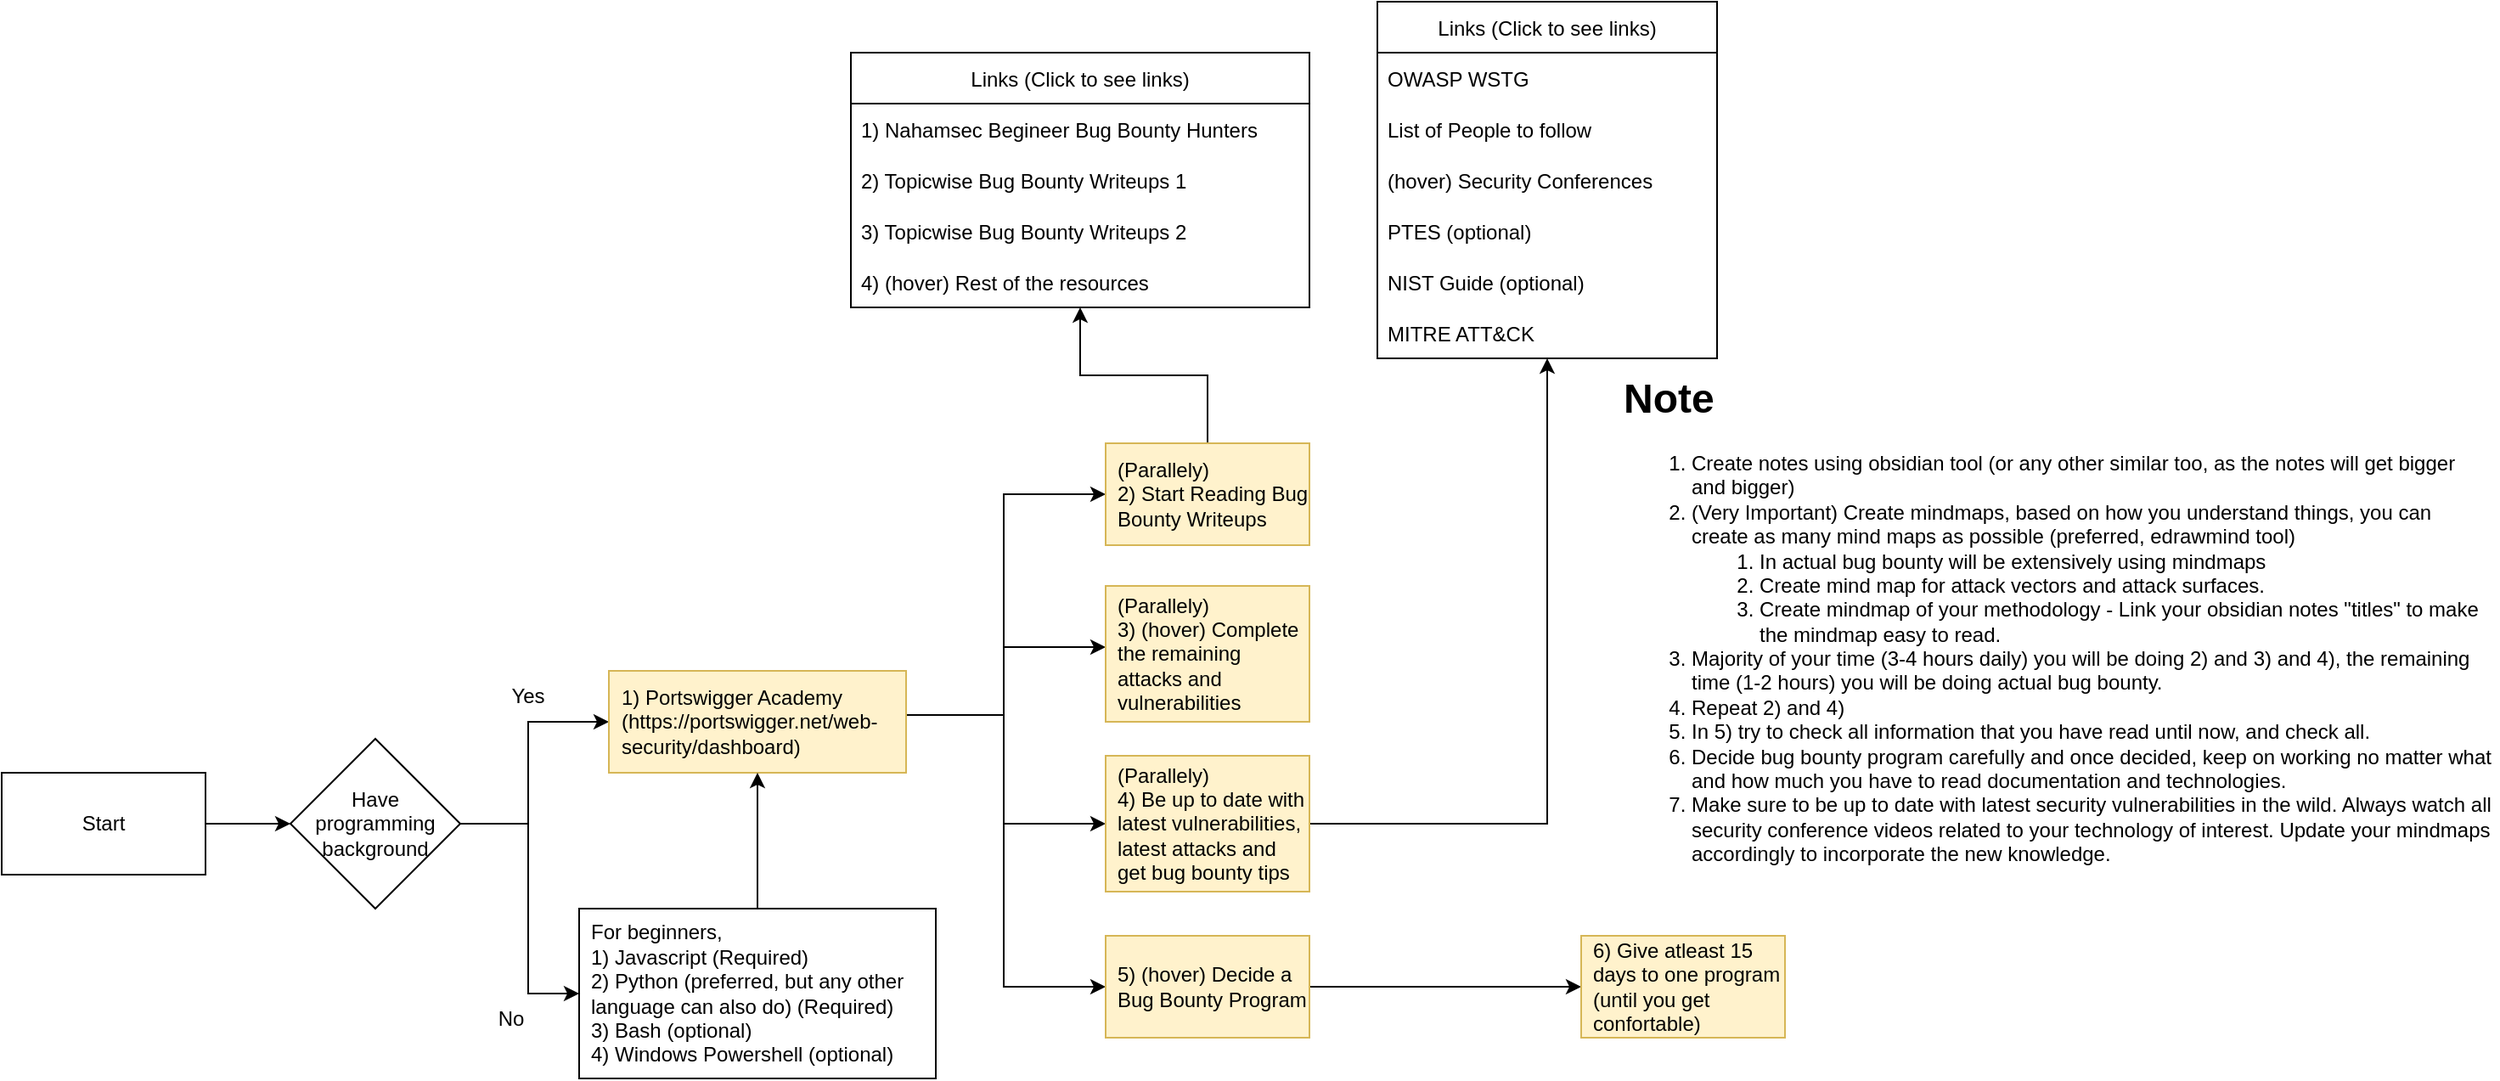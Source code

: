 <mxfile version="16.1.2" type="device"><diagram id="ZikHR3m95qK9YOb5Ooth" name="Page-1"><mxGraphModel dx="776" dy="1236" grid="0" gridSize="10" guides="1" tooltips="1" connect="1" arrows="1" fold="1" page="0" pageScale="1" pageWidth="850" pageHeight="1100" math="0" shadow="0"><root><mxCell id="0"/><mxCell id="1" parent="0"/><mxCell id="Xof230OjBOCpJgYOQFSc-5" value="" style="edgeStyle=orthogonalEdgeStyle;rounded=0;orthogonalLoop=1;jettySize=auto;html=1;" parent="1" source="Xof230OjBOCpJgYOQFSc-1" target="Xof230OjBOCpJgYOQFSc-4" edge="1"><mxGeometry relative="1" as="geometry"/></mxCell><mxCell id="Xof230OjBOCpJgYOQFSc-1" value="Start" style="rounded=0;whiteSpace=wrap;html=1;" parent="1" vertex="1"><mxGeometry x="30" y="474" width="120" height="60" as="geometry"/></mxCell><mxCell id="Xof230OjBOCpJgYOQFSc-11" value="" style="edgeStyle=orthogonalEdgeStyle;rounded=0;orthogonalLoop=1;jettySize=auto;html=1;" parent="1" source="Xof230OjBOCpJgYOQFSc-4" target="Xof230OjBOCpJgYOQFSc-10" edge="1"><mxGeometry relative="1" as="geometry"><Array as="points"><mxPoint x="340" y="504"/><mxPoint x="340" y="444"/></Array></mxGeometry></mxCell><mxCell id="Xof230OjBOCpJgYOQFSc-13" value="" style="edgeStyle=orthogonalEdgeStyle;rounded=0;orthogonalLoop=1;jettySize=auto;html=1;" parent="1" source="Xof230OjBOCpJgYOQFSc-4" target="Xof230OjBOCpJgYOQFSc-12" edge="1"><mxGeometry relative="1" as="geometry"><Array as="points"><mxPoint x="340" y="504"/><mxPoint x="340" y="604"/></Array></mxGeometry></mxCell><mxCell id="Xof230OjBOCpJgYOQFSc-4" value="Have programming background" style="rhombus;whiteSpace=wrap;html=1;rounded=0;" parent="1" vertex="1"><mxGeometry x="200" y="454" width="100" height="100" as="geometry"/></mxCell><mxCell id="Xof230OjBOCpJgYOQFSc-21" value="" style="edgeStyle=orthogonalEdgeStyle;rounded=0;orthogonalLoop=1;jettySize=auto;html=1;" parent="1" source="Xof230OjBOCpJgYOQFSc-10" target="Xof230OjBOCpJgYOQFSc-20" edge="1"><mxGeometry relative="1" as="geometry"><Array as="points"><mxPoint x="620" y="440"/><mxPoint x="620" y="310"/></Array></mxGeometry></mxCell><mxCell id="Xof230OjBOCpJgYOQFSc-31" value="" style="edgeStyle=orthogonalEdgeStyle;rounded=0;orthogonalLoop=1;jettySize=auto;html=1;entryX=0;entryY=0.5;entryDx=0;entryDy=0;" parent="1" source="Xof230OjBOCpJgYOQFSc-10" target="Xof230OjBOCpJgYOQFSc-30" edge="1"><mxGeometry relative="1" as="geometry"><Array as="points"><mxPoint x="620" y="440"/><mxPoint x="620" y="504"/><mxPoint x="680" y="504"/></Array></mxGeometry></mxCell><mxCell id="Xof230OjBOCpJgYOQFSc-41" value="" style="edgeStyle=orthogonalEdgeStyle;rounded=0;orthogonalLoop=1;jettySize=auto;html=1;" parent="1" source="Xof230OjBOCpJgYOQFSc-10" target="Xof230OjBOCpJgYOQFSc-40" edge="1"><mxGeometry relative="1" as="geometry"><Array as="points"><mxPoint x="620" y="440"/><mxPoint x="620" y="600"/></Array></mxGeometry></mxCell><mxCell id="Xof230OjBOCpJgYOQFSc-46" value="" style="edgeStyle=orthogonalEdgeStyle;rounded=0;orthogonalLoop=1;jettySize=auto;html=1;" parent="1" source="Xof230OjBOCpJgYOQFSc-10" target="Xof230OjBOCpJgYOQFSc-45" edge="1"><mxGeometry relative="1" as="geometry"><Array as="points"><mxPoint x="620" y="440"/><mxPoint x="620" y="400"/></Array></mxGeometry></mxCell><mxCell id="Xof230OjBOCpJgYOQFSc-10" value="1) Portswigger Academy&lt;br&gt;(https://portswigger.net/web-security/dashboard)" style="whiteSpace=wrap;html=1;rounded=0;fillColor=#fff2cc;strokeColor=#d6b656;align=left;spacingLeft=5;" parent="1" vertex="1"><mxGeometry x="387.5" y="414" width="175" height="60" as="geometry"/></mxCell><mxCell id="Xof230OjBOCpJgYOQFSc-19" style="edgeStyle=orthogonalEdgeStyle;rounded=0;orthogonalLoop=1;jettySize=auto;html=1;entryX=0.5;entryY=1;entryDx=0;entryDy=0;" parent="1" source="Xof230OjBOCpJgYOQFSc-12" target="Xof230OjBOCpJgYOQFSc-10" edge="1"><mxGeometry relative="1" as="geometry"/></mxCell><mxCell id="Xof230OjBOCpJgYOQFSc-12" value="&lt;span&gt;For beginners,&lt;/span&gt;&lt;br&gt;&lt;span&gt;1) Javascript (Required)&lt;/span&gt;&lt;br&gt;&lt;span&gt;2) Python (preferred, but any other language can also do) (Required)&lt;/span&gt;&lt;br&gt;&lt;span&gt;3) Bash (optional)&lt;/span&gt;&lt;br&gt;&lt;span&gt;4) Windows Powershell (optional)&lt;/span&gt;" style="whiteSpace=wrap;html=1;rounded=0;align=left;spacingLeft=5;" parent="1" vertex="1"><mxGeometry x="370" y="554" width="210" height="100" as="geometry"/></mxCell><mxCell id="Xof230OjBOCpJgYOQFSc-14" value="Yes" style="text;html=1;strokeColor=none;fillColor=none;align=center;verticalAlign=middle;whiteSpace=wrap;rounded=0;" parent="1" vertex="1"><mxGeometry x="310" y="414" width="60" height="30" as="geometry"/></mxCell><mxCell id="Xof230OjBOCpJgYOQFSc-15" value="No" style="text;html=1;strokeColor=none;fillColor=none;align=center;verticalAlign=middle;whiteSpace=wrap;rounded=0;" parent="1" vertex="1"><mxGeometry x="300" y="604" width="60" height="30" as="geometry"/></mxCell><mxCell id="Xof230OjBOCpJgYOQFSc-33" style="edgeStyle=orthogonalEdgeStyle;rounded=0;orthogonalLoop=1;jettySize=auto;html=1;" parent="1" source="Xof230OjBOCpJgYOQFSc-20" target="Xof230OjBOCpJgYOQFSc-23" edge="1"><mxGeometry relative="1" as="geometry"><Array as="points"><mxPoint x="740" y="240"/><mxPoint x="665" y="240"/></Array></mxGeometry></mxCell><mxCell id="Xof230OjBOCpJgYOQFSc-20" value="(Parallely)&lt;br&gt;2) Start Reading Bug Bounty Writeups" style="whiteSpace=wrap;html=1;fillColor=#fff2cc;strokeColor=#d6b656;rounded=0;align=left;spacingLeft=5;" parent="1" vertex="1"><mxGeometry x="680" y="280" width="120" height="60" as="geometry"/></mxCell><mxCell id="Xof230OjBOCpJgYOQFSc-23" value="Links (Click to see links)" style="swimlane;fontStyle=0;childLayout=stackLayout;horizontal=1;startSize=30;horizontalStack=0;resizeParent=1;resizeParentMax=0;resizeLast=0;collapsible=1;marginBottom=0;" parent="1" vertex="1"><mxGeometry x="530" y="50" width="270" height="150" as="geometry"/></mxCell><UserObject label="1) Nahamsec Begineer Bug Bounty Hunters  " link="https://github.com/nahamsec/Resources-for-Beginner-Bug-Bounty-Hunters/tree/master/assets" linkTarget="_blank" id="Xof230OjBOCpJgYOQFSc-24"><mxCell style="text;strokeColor=none;fillColor=none;align=left;verticalAlign=middle;spacingLeft=4;spacingRight=4;overflow=hidden;points=[[0,0.5],[1,0.5]];portConstraint=eastwest;rotatable=0;" parent="Xof230OjBOCpJgYOQFSc-23" vertex="1"><mxGeometry y="30" width="270" height="30" as="geometry"/></mxCell></UserObject><UserObject label="2) Topicwise Bug Bounty Writeups 1" link="https://github.com/devanshbatham/Awesome-Bugbounty-Writeups" linkTarget="_blank" id="Xof230OjBOCpJgYOQFSc-25"><mxCell style="text;strokeColor=none;fillColor=none;align=left;verticalAlign=middle;spacingLeft=4;spacingRight=4;overflow=hidden;points=[[0,0.5],[1,0.5]];portConstraint=eastwest;rotatable=0;" parent="Xof230OjBOCpJgYOQFSc-23" vertex="1"><mxGeometry y="60" width="270" height="30" as="geometry"/></mxCell></UserObject><UserObject label="3) Topicwise Bug Bounty Writeups 2" link="https://www.bugbountyhunting.com/" id="Xof230OjBOCpJgYOQFSc-26"><mxCell style="text;strokeColor=none;fillColor=none;align=left;verticalAlign=middle;spacingLeft=4;spacingRight=4;overflow=hidden;points=[[0,0.5],[1,0.5]];portConstraint=eastwest;rotatable=0;" parent="Xof230OjBOCpJgYOQFSc-23" vertex="1"><mxGeometry y="90" width="270" height="30" as="geometry"/></mxCell></UserObject><object label="4) (hover) Rest of the resources" one="https://infosecwriteups.com/" tow="https://www.youtube.com/c/BugBountyReportsExplained/videos" three="https://pequalsnp-team.github.io/" id="Xof230OjBOCpJgYOQFSc-39"><mxCell style="text;strokeColor=none;fillColor=none;align=left;verticalAlign=middle;spacingLeft=4;spacingRight=4;overflow=hidden;points=[[0,0.5],[1,0.5]];portConstraint=eastwest;rotatable=0;" parent="Xof230OjBOCpJgYOQFSc-23" vertex="1"><mxGeometry y="120" width="270" height="30" as="geometry"/></mxCell></object><mxCell id="Xof230OjBOCpJgYOQFSc-47" style="edgeStyle=orthogonalEdgeStyle;rounded=0;orthogonalLoop=1;jettySize=auto;html=1;" parent="1" source="Xof230OjBOCpJgYOQFSc-30" target="Xof230OjBOCpJgYOQFSc-34" edge="1"><mxGeometry relative="1" as="geometry"/></mxCell><mxCell id="Xof230OjBOCpJgYOQFSc-30" value="(Parallely)&lt;br&gt;4) Be up to date with latest vulnerabilities, latest attacks and get bug bounty tips" style="whiteSpace=wrap;html=1;align=left;fillColor=#fff2cc;strokeColor=#d6b656;rounded=0;spacingLeft=5;" parent="1" vertex="1"><mxGeometry x="680" y="464" width="120" height="80" as="geometry"/></mxCell><mxCell id="Xof230OjBOCpJgYOQFSc-34" value="Links (Click to see links)" style="swimlane;fontStyle=0;childLayout=stackLayout;horizontal=1;startSize=30;horizontalStack=0;resizeParent=1;resizeParentMax=0;resizeLast=0;collapsible=1;marginBottom=0;" parent="1" vertex="1"><mxGeometry x="840" y="20" width="200" height="210" as="geometry"/></mxCell><UserObject label="OWASP WSTG" link="https://owasp.org/www-project-web-security-testing-guide/latest/" linkTarget="_blank" id="Xof230OjBOCpJgYOQFSc-48"><mxCell style="text;strokeColor=none;fillColor=none;align=left;verticalAlign=middle;spacingLeft=4;spacingRight=4;overflow=hidden;points=[[0,0.5],[1,0.5]];portConstraint=eastwest;rotatable=0;" parent="Xof230OjBOCpJgYOQFSc-34" vertex="1"><mxGeometry y="30" width="200" height="30" as="geometry"/></mxCell></UserObject><UserObject label="List of People to follow" link="https://github.com/securibee/Twitter-Seclists" id="Xof230OjBOCpJgYOQFSc-35"><mxCell style="text;strokeColor=none;fillColor=none;align=left;verticalAlign=middle;spacingLeft=4;spacingRight=4;overflow=hidden;points=[[0,0.5],[1,0.5]];portConstraint=eastwest;rotatable=0;" parent="Xof230OjBOCpJgYOQFSc-34" vertex="1"><mxGeometry y="60" width="200" height="30" as="geometry"/></mxCell></UserObject><object label="(hover) Security Conferences " One="https://www.youtube.com/user/hitbsecconf/videos" two="https://www.youtube.com/c/BlackHatOfficialYT/videos" id="Xof230OjBOCpJgYOQFSc-36"><mxCell style="text;strokeColor=none;fillColor=none;align=left;verticalAlign=middle;spacingLeft=4;spacingRight=4;overflow=hidden;points=[[0,0.5],[1,0.5]];portConstraint=eastwest;rotatable=0;" parent="Xof230OjBOCpJgYOQFSc-34" vertex="1"><mxGeometry y="90" width="200" height="30" as="geometry"/></mxCell></object><UserObject label="PTES (optional)" link="http://www.pentest-standard.org/index.php/Main_Page" linkTarget="_blank" id="Xof230OjBOCpJgYOQFSc-49"><mxCell style="text;strokeColor=none;fillColor=none;align=left;verticalAlign=middle;spacingLeft=4;spacingRight=4;overflow=hidden;points=[[0,0.5],[1,0.5]];portConstraint=eastwest;rotatable=0;" parent="Xof230OjBOCpJgYOQFSc-34" vertex="1"><mxGeometry y="120" width="200" height="30" as="geometry"/></mxCell></UserObject><UserObject label="NIST Guide (optional)" link="https://csrc.nist.gov/publications/detail/sp/800-115/final" linkTarget="_blank" id="Xof230OjBOCpJgYOQFSc-50"><mxCell style="text;strokeColor=none;fillColor=none;align=left;verticalAlign=middle;spacingLeft=4;spacingRight=4;overflow=hidden;points=[[0,0.5],[1,0.5]];portConstraint=eastwest;rotatable=0;" parent="Xof230OjBOCpJgYOQFSc-34" vertex="1"><mxGeometry y="150" width="200" height="30" as="geometry"/></mxCell></UserObject><UserObject label="MITRE ATT&amp;CK" link="https://attack.mitre.org/" linkTarget="_blank" id="_02s8tGerYHSH4SqCufu-1"><mxCell style="text;strokeColor=none;fillColor=none;align=left;verticalAlign=middle;spacingLeft=4;spacingRight=4;overflow=hidden;points=[[0,0.5],[1,0.5]];portConstraint=eastwest;rotatable=0;" vertex="1" parent="Xof230OjBOCpJgYOQFSc-34"><mxGeometry y="180" width="200" height="30" as="geometry"/></mxCell></UserObject><mxCell id="Xof230OjBOCpJgYOQFSc-43" value="" style="edgeStyle=orthogonalEdgeStyle;rounded=0;orthogonalLoop=1;jettySize=auto;html=1;" parent="1" source="Xof230OjBOCpJgYOQFSc-40" target="Xof230OjBOCpJgYOQFSc-42" edge="1"><mxGeometry relative="1" as="geometry"/></mxCell><object label="5) (hover) Decide a Bug Bounty Program" one="https://www.youtube.com/watch?v=rfDmSnTvfoo" two="https://www.youtube.com/watch?v=F38gyIblocU" three="https://www.youtube.com/watch?v=XMnq_BSrciI" four="https://www.youtube.com/watch?v=aLHaOdkX5f4" five="https://www.youtube.com/watch?v=_yfOCSMOSw4" id="Xof230OjBOCpJgYOQFSc-40"><mxCell style="whiteSpace=wrap;html=1;align=left;fillColor=#fff2cc;strokeColor=#d6b656;rounded=0;spacingLeft=5;" parent="1" vertex="1"><mxGeometry x="680" y="570" width="120" height="60" as="geometry"/></mxCell></object><mxCell id="Xof230OjBOCpJgYOQFSc-42" value="6) Give atleast 15 days to one program (until you get confortable)" style="whiteSpace=wrap;html=1;align=left;fillColor=#fff2cc;strokeColor=#d6b656;rounded=0;spacingLeft=5;" parent="1" vertex="1"><mxGeometry x="960" y="570" width="120" height="60" as="geometry"/></mxCell><mxCell id="Xof230OjBOCpJgYOQFSc-44" value="&lt;h1&gt;Note&lt;/h1&gt;&lt;p&gt;&lt;/p&gt;&lt;ol&gt;&lt;li&gt;Create notes using obsidian tool (or any other similar too, as the notes will get bigger and bigger)&lt;/li&gt;&lt;li&gt;(Very Important) Create mindmaps, based on how you understand things, you can create as many mind maps as possible (preferred, edrawmind tool)&lt;/li&gt;&lt;ol&gt;&lt;li&gt;In actual bug bounty will be extensively using mindmaps&lt;/li&gt;&lt;li&gt;Create mind map for attack vectors and attack surfaces.&lt;/li&gt;&lt;li&gt;Create mindmap of your methodology - Link your obsidian notes &quot;titles&quot; to make the mindmap easy to read.&lt;/li&gt;&lt;/ol&gt;&lt;li&gt;Majority of your time (3-4 hours daily) you will be doing 2) and 3) and 4), the remaining time (1-2 hours) you will be doing actual bug bounty.&lt;/li&gt;&lt;li&gt;Repeat 2) and 4)&lt;/li&gt;&lt;li&gt;In 5) try to check all information that you have read until now, and check all.&lt;/li&gt;&lt;li&gt;Decide bug bounty program carefully and once decided, keep on working no matter what and how much you have to read documentation and technologies.&lt;/li&gt;&lt;li&gt;Make sure to be up to date with latest security vulnerabilities in the wild. Always watch all security conference videos related to your technology of interest. Update your mindmaps accordingly to incorporate the new knowledge.&lt;/li&gt;&lt;/ol&gt;&lt;p&gt;&lt;/p&gt;" style="text;html=1;strokeColor=none;fillColor=none;spacing=5;spacingTop=-20;whiteSpace=wrap;overflow=hidden;rounded=0;" parent="1" vertex="1"><mxGeometry x="980" y="234" width="520" height="320" as="geometry"/></mxCell><object label="(Parallely)&lt;br&gt;3) (hover) Complete the remaining attacks and vulnerabilities" list-of-attacks="https://owasp.org/www-community/attacks/" list-of-vulns="https://owasp.org/www-community/vulnerabilities/" id="Xof230OjBOCpJgYOQFSc-45"><mxCell style="whiteSpace=wrap;html=1;align=left;fillColor=#fff2cc;strokeColor=#d6b656;rounded=0;spacingLeft=5;" parent="1" vertex="1"><mxGeometry x="680" y="364" width="120" height="80" as="geometry"/></mxCell></object></root></mxGraphModel></diagram></mxfile>